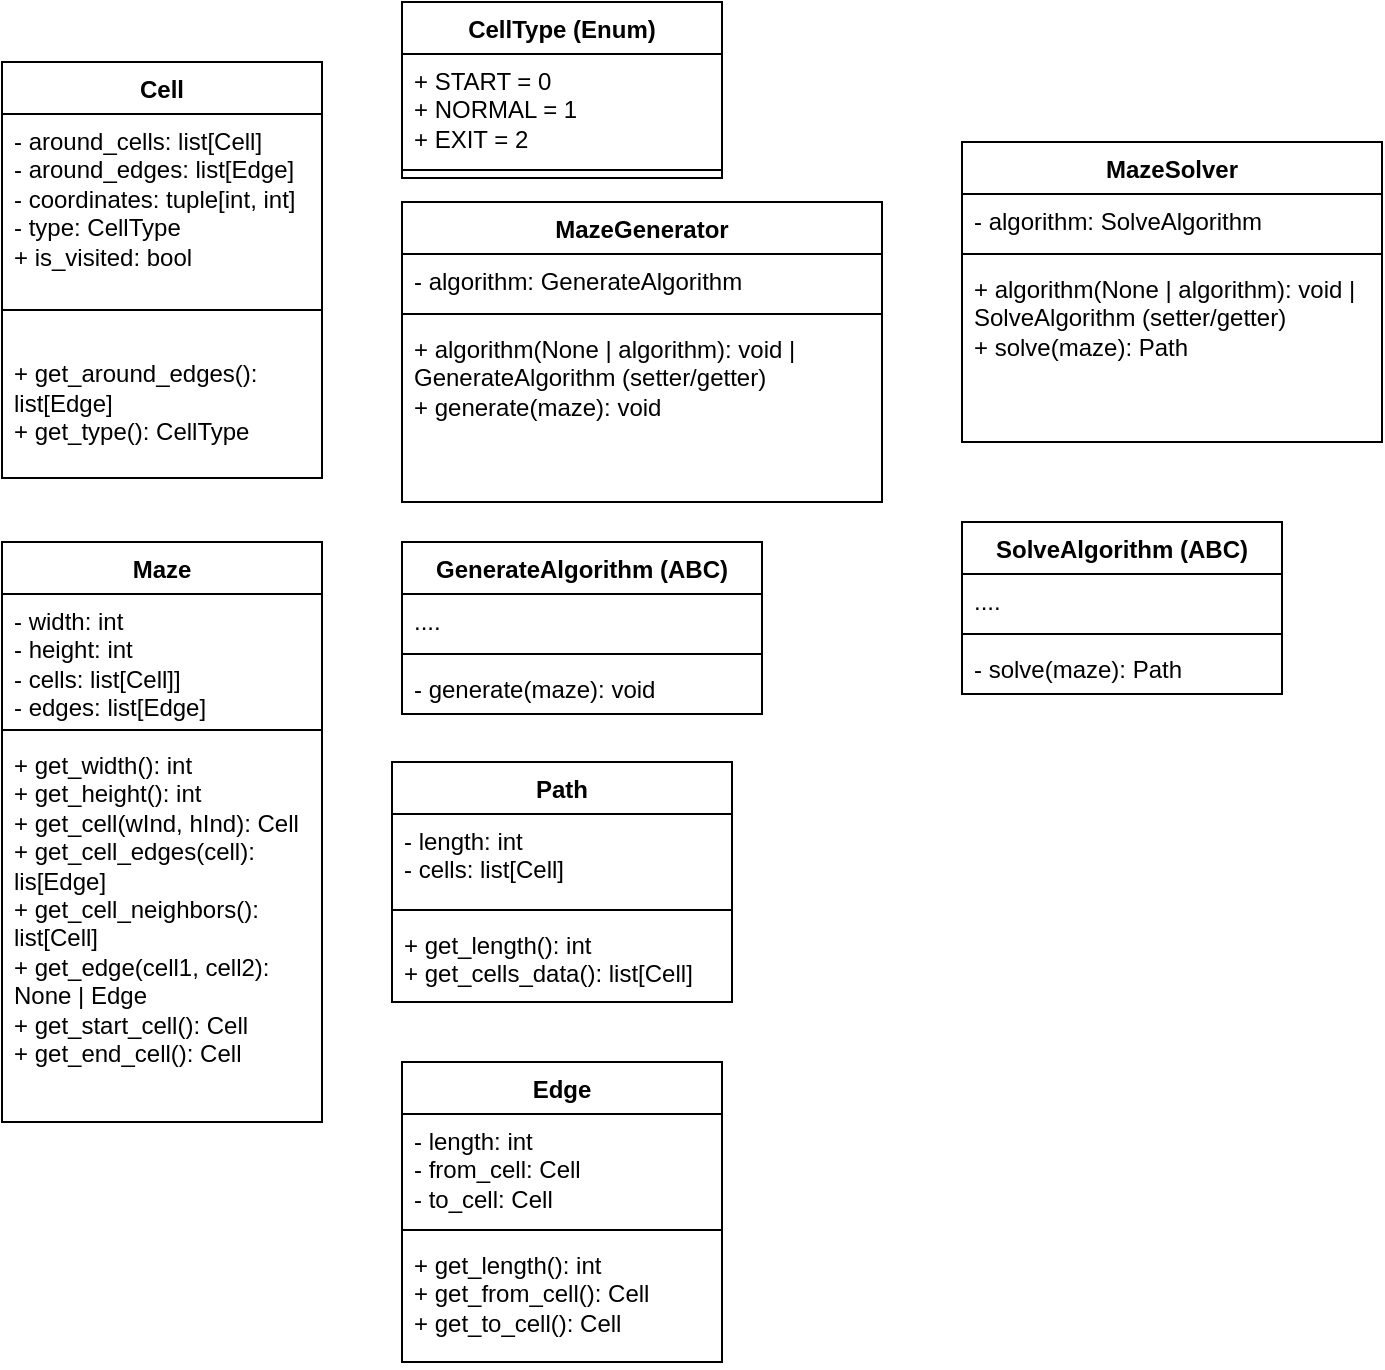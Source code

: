 <mxfile version="28.2.5">
  <diagram name="Страница — 1" id="lxICwSDdIzxTuKWXBi0t">
    <mxGraphModel dx="1343" dy="681" grid="1" gridSize="10" guides="1" tooltips="1" connect="1" arrows="1" fold="1" page="1" pageScale="1" pageWidth="827" pageHeight="1169" math="0" shadow="0">
      <root>
        <mxCell id="0" />
        <mxCell id="1" parent="0" />
        <mxCell id="UNAEBDT1DvHpWt_HRKEn-5" value="Maze" style="swimlane;fontStyle=1;align=center;verticalAlign=top;childLayout=stackLayout;horizontal=1;startSize=26;horizontalStack=0;resizeParent=1;resizeParentMax=0;resizeLast=0;collapsible=1;marginBottom=0;whiteSpace=wrap;html=1;" parent="1" vertex="1">
          <mxGeometry x="40" y="280" width="160" height="290" as="geometry" />
        </mxCell>
        <mxCell id="UNAEBDT1DvHpWt_HRKEn-6" value="&lt;div&gt;- width: int&lt;/div&gt;&lt;div&gt;- height: int&lt;/div&gt;&lt;div&gt;- cells: list[Cell]]&lt;/div&gt;&lt;div&gt;- edges: list[Edge]&lt;/div&gt;" style="text;strokeColor=none;fillColor=none;align=left;verticalAlign=top;spacingLeft=4;spacingRight=4;overflow=hidden;rotatable=0;points=[[0,0.5],[1,0.5]];portConstraint=eastwest;whiteSpace=wrap;html=1;" parent="UNAEBDT1DvHpWt_HRKEn-5" vertex="1">
          <mxGeometry y="26" width="160" height="64" as="geometry" />
        </mxCell>
        <mxCell id="UNAEBDT1DvHpWt_HRKEn-7" value="" style="line;strokeWidth=1;fillColor=none;align=left;verticalAlign=middle;spacingTop=-1;spacingLeft=3;spacingRight=3;rotatable=0;labelPosition=right;points=[];portConstraint=eastwest;strokeColor=inherit;" parent="UNAEBDT1DvHpWt_HRKEn-5" vertex="1">
          <mxGeometry y="90" width="160" height="8" as="geometry" />
        </mxCell>
        <mxCell id="UNAEBDT1DvHpWt_HRKEn-8" value="&lt;div&gt;+ get_width(): int&lt;/div&gt;&lt;div&gt;+ get_height(): int&lt;/div&gt;&lt;div&gt;+ get_cell(wInd, hInd): Cell&lt;/div&gt;&lt;div&gt;+ get_cell_edges(cell): lis[Edge]&lt;/div&gt;&lt;div&gt;+ get_cell_neighbors(): list[Cell]&lt;/div&gt;&lt;div&gt;+ get_edge(cell1, cell2): None | Edge&lt;/div&gt;&lt;div&gt;+ get_start_cell(): Cell&lt;/div&gt;&lt;div&gt;+ get_end_cell(): Cell&lt;/div&gt;&lt;div&gt;&lt;br&gt;&lt;/div&gt;" style="text;strokeColor=none;fillColor=none;align=left;verticalAlign=top;spacingLeft=4;spacingRight=4;overflow=hidden;rotatable=0;points=[[0,0.5],[1,0.5]];portConstraint=eastwest;whiteSpace=wrap;html=1;" parent="UNAEBDT1DvHpWt_HRKEn-5" vertex="1">
          <mxGeometry y="98" width="160" height="192" as="geometry" />
        </mxCell>
        <mxCell id="UNAEBDT1DvHpWt_HRKEn-9" value="MazeGenerator" style="swimlane;fontStyle=1;align=center;verticalAlign=top;childLayout=stackLayout;horizontal=1;startSize=26;horizontalStack=0;resizeParent=1;resizeParentMax=0;resizeLast=0;collapsible=1;marginBottom=0;whiteSpace=wrap;html=1;" parent="1" vertex="1">
          <mxGeometry x="240" y="110" width="240" height="150" as="geometry" />
        </mxCell>
        <mxCell id="UNAEBDT1DvHpWt_HRKEn-10" value="- algorithm: GenerateAlgorithm" style="text;strokeColor=none;fillColor=none;align=left;verticalAlign=top;spacingLeft=4;spacingRight=4;overflow=hidden;rotatable=0;points=[[0,0.5],[1,0.5]];portConstraint=eastwest;whiteSpace=wrap;html=1;" parent="UNAEBDT1DvHpWt_HRKEn-9" vertex="1">
          <mxGeometry y="26" width="240" height="26" as="geometry" />
        </mxCell>
        <mxCell id="UNAEBDT1DvHpWt_HRKEn-11" value="" style="line;strokeWidth=1;fillColor=none;align=left;verticalAlign=middle;spacingTop=-1;spacingLeft=3;spacingRight=3;rotatable=0;labelPosition=right;points=[];portConstraint=eastwest;strokeColor=inherit;" parent="UNAEBDT1DvHpWt_HRKEn-9" vertex="1">
          <mxGeometry y="52" width="240" height="8" as="geometry" />
        </mxCell>
        <mxCell id="UNAEBDT1DvHpWt_HRKEn-12" value="&lt;div&gt;+ algorithm(None | algorithm): void | GenerateAlgorithm (setter/getter)&lt;/div&gt;&lt;div&gt;+ generate(maze): void&lt;/div&gt;&lt;div&gt;&lt;br&gt;&lt;/div&gt;" style="text;strokeColor=none;fillColor=none;align=left;verticalAlign=top;spacingLeft=4;spacingRight=4;overflow=hidden;rotatable=0;points=[[0,0.5],[1,0.5]];portConstraint=eastwest;whiteSpace=wrap;html=1;" parent="UNAEBDT1DvHpWt_HRKEn-9" vertex="1">
          <mxGeometry y="60" width="240" height="90" as="geometry" />
        </mxCell>
        <mxCell id="UNAEBDT1DvHpWt_HRKEn-17" value="Cell" style="swimlane;fontStyle=1;align=center;verticalAlign=top;childLayout=stackLayout;horizontal=1;startSize=26;horizontalStack=0;resizeParent=1;resizeParentMax=0;resizeLast=0;collapsible=1;marginBottom=0;whiteSpace=wrap;html=1;" parent="1" vertex="1">
          <mxGeometry x="40" y="40" width="160" height="208" as="geometry" />
        </mxCell>
        <mxCell id="UNAEBDT1DvHpWt_HRKEn-18" value="&lt;div&gt;- around_cells: list[Cell]&lt;/div&gt;&lt;div&gt;- around_edges: list[Edge]&lt;/div&gt;&lt;div&gt;- coordinates: tuple[int, int]&lt;/div&gt;- type: CellType&lt;div&gt;+ is_visited: bool&lt;/div&gt;" style="text;strokeColor=none;fillColor=none;align=left;verticalAlign=top;spacingLeft=4;spacingRight=4;overflow=hidden;rotatable=0;points=[[0,0.5],[1,0.5]];portConstraint=eastwest;whiteSpace=wrap;html=1;" parent="UNAEBDT1DvHpWt_HRKEn-17" vertex="1">
          <mxGeometry y="26" width="160" height="94" as="geometry" />
        </mxCell>
        <mxCell id="UNAEBDT1DvHpWt_HRKEn-19" value="" style="line;strokeWidth=1;fillColor=none;align=left;verticalAlign=middle;spacingTop=-1;spacingLeft=3;spacingRight=3;rotatable=0;labelPosition=right;points=[];portConstraint=eastwest;strokeColor=inherit;" parent="UNAEBDT1DvHpWt_HRKEn-17" vertex="1">
          <mxGeometry y="120" width="160" height="8" as="geometry" />
        </mxCell>
        <mxCell id="UNAEBDT1DvHpWt_HRKEn-20" value="&lt;div&gt;&lt;br&gt;&lt;/div&gt;&lt;div&gt;+ get_around_edges(): list[Edge]&lt;/div&gt;&lt;div&gt;+ get_type(): CellType&lt;/div&gt;" style="text;strokeColor=none;fillColor=none;align=left;verticalAlign=top;spacingLeft=4;spacingRight=4;overflow=hidden;rotatable=0;points=[[0,0.5],[1,0.5]];portConstraint=eastwest;whiteSpace=wrap;html=1;" parent="UNAEBDT1DvHpWt_HRKEn-17" vertex="1">
          <mxGeometry y="128" width="160" height="80" as="geometry" />
        </mxCell>
        <mxCell id="UNAEBDT1DvHpWt_HRKEn-21" value="GenerateAlgorithm (ABC)" style="swimlane;fontStyle=1;align=center;verticalAlign=top;childLayout=stackLayout;horizontal=1;startSize=26;horizontalStack=0;resizeParent=1;resizeParentMax=0;resizeLast=0;collapsible=1;marginBottom=0;whiteSpace=wrap;html=1;" parent="1" vertex="1">
          <mxGeometry x="240" y="280" width="180" height="86" as="geometry" />
        </mxCell>
        <mxCell id="UNAEBDT1DvHpWt_HRKEn-22" value="...." style="text;strokeColor=none;fillColor=none;align=left;verticalAlign=top;spacingLeft=4;spacingRight=4;overflow=hidden;rotatable=0;points=[[0,0.5],[1,0.5]];portConstraint=eastwest;whiteSpace=wrap;html=1;" parent="UNAEBDT1DvHpWt_HRKEn-21" vertex="1">
          <mxGeometry y="26" width="180" height="26" as="geometry" />
        </mxCell>
        <mxCell id="UNAEBDT1DvHpWt_HRKEn-23" value="" style="line;strokeWidth=1;fillColor=none;align=left;verticalAlign=middle;spacingTop=-1;spacingLeft=3;spacingRight=3;rotatable=0;labelPosition=right;points=[];portConstraint=eastwest;strokeColor=inherit;" parent="UNAEBDT1DvHpWt_HRKEn-21" vertex="1">
          <mxGeometry y="52" width="180" height="8" as="geometry" />
        </mxCell>
        <mxCell id="UNAEBDT1DvHpWt_HRKEn-24" value="- generate(maze): void" style="text;strokeColor=none;fillColor=none;align=left;verticalAlign=top;spacingLeft=4;spacingRight=4;overflow=hidden;rotatable=0;points=[[0,0.5],[1,0.5]];portConstraint=eastwest;whiteSpace=wrap;html=1;" parent="UNAEBDT1DvHpWt_HRKEn-21" vertex="1">
          <mxGeometry y="60" width="180" height="26" as="geometry" />
        </mxCell>
        <mxCell id="PgJjeacBI8URMSUJ63D8-1" value="SolveAlgorithm (ABC)" style="swimlane;fontStyle=1;align=center;verticalAlign=top;childLayout=stackLayout;horizontal=1;startSize=26;horizontalStack=0;resizeParent=1;resizeParentMax=0;resizeLast=0;collapsible=1;marginBottom=0;whiteSpace=wrap;html=1;" parent="1" vertex="1">
          <mxGeometry x="520" y="270" width="160" height="86" as="geometry" />
        </mxCell>
        <mxCell id="PgJjeacBI8URMSUJ63D8-2" value="...." style="text;strokeColor=none;fillColor=none;align=left;verticalAlign=top;spacingLeft=4;spacingRight=4;overflow=hidden;rotatable=0;points=[[0,0.5],[1,0.5]];portConstraint=eastwest;whiteSpace=wrap;html=1;" parent="PgJjeacBI8URMSUJ63D8-1" vertex="1">
          <mxGeometry y="26" width="160" height="26" as="geometry" />
        </mxCell>
        <mxCell id="PgJjeacBI8URMSUJ63D8-3" value="" style="line;strokeWidth=1;fillColor=none;align=left;verticalAlign=middle;spacingTop=-1;spacingLeft=3;spacingRight=3;rotatable=0;labelPosition=right;points=[];portConstraint=eastwest;strokeColor=inherit;" parent="PgJjeacBI8URMSUJ63D8-1" vertex="1">
          <mxGeometry y="52" width="160" height="8" as="geometry" />
        </mxCell>
        <mxCell id="PgJjeacBI8URMSUJ63D8-4" value="- solve(maze): Path" style="text;strokeColor=none;fillColor=none;align=left;verticalAlign=top;spacingLeft=4;spacingRight=4;overflow=hidden;rotatable=0;points=[[0,0.5],[1,0.5]];portConstraint=eastwest;whiteSpace=wrap;html=1;" parent="PgJjeacBI8URMSUJ63D8-1" vertex="1">
          <mxGeometry y="60" width="160" height="26" as="geometry" />
        </mxCell>
        <mxCell id="PgJjeacBI8URMSUJ63D8-6" value="MazeSolver" style="swimlane;fontStyle=1;align=center;verticalAlign=top;childLayout=stackLayout;horizontal=1;startSize=26;horizontalStack=0;resizeParent=1;resizeParentMax=0;resizeLast=0;collapsible=1;marginBottom=0;whiteSpace=wrap;html=1;" parent="1" vertex="1">
          <mxGeometry x="520" y="80" width="210" height="150" as="geometry" />
        </mxCell>
        <mxCell id="PgJjeacBI8URMSUJ63D8-7" value="- algorithm: SolveAlgorithm" style="text;strokeColor=none;fillColor=none;align=left;verticalAlign=top;spacingLeft=4;spacingRight=4;overflow=hidden;rotatable=0;points=[[0,0.5],[1,0.5]];portConstraint=eastwest;whiteSpace=wrap;html=1;" parent="PgJjeacBI8URMSUJ63D8-6" vertex="1">
          <mxGeometry y="26" width="210" height="26" as="geometry" />
        </mxCell>
        <mxCell id="PgJjeacBI8URMSUJ63D8-8" value="" style="line;strokeWidth=1;fillColor=none;align=left;verticalAlign=middle;spacingTop=-1;spacingLeft=3;spacingRight=3;rotatable=0;labelPosition=right;points=[];portConstraint=eastwest;strokeColor=inherit;" parent="PgJjeacBI8URMSUJ63D8-6" vertex="1">
          <mxGeometry y="52" width="210" height="8" as="geometry" />
        </mxCell>
        <mxCell id="PgJjeacBI8URMSUJ63D8-9" value="&lt;div&gt;+ algorithm(None | algorithm): void | SolveAlgorithm (setter/getter)&lt;/div&gt;&lt;div&gt;+ solve(maze): Path&lt;/div&gt;&lt;div&gt;&lt;br&gt;&lt;/div&gt;" style="text;strokeColor=none;fillColor=none;align=left;verticalAlign=top;spacingLeft=4;spacingRight=4;overflow=hidden;rotatable=0;points=[[0,0.5],[1,0.5]];portConstraint=eastwest;whiteSpace=wrap;html=1;" parent="PgJjeacBI8URMSUJ63D8-6" vertex="1">
          <mxGeometry y="60" width="210" height="90" as="geometry" />
        </mxCell>
        <mxCell id="1aifUjC9Emc1m-WfbcrD-1" value="Edge" style="swimlane;fontStyle=1;align=center;verticalAlign=top;childLayout=stackLayout;horizontal=1;startSize=26;horizontalStack=0;resizeParent=1;resizeParentMax=0;resizeLast=0;collapsible=1;marginBottom=0;whiteSpace=wrap;html=1;" vertex="1" parent="1">
          <mxGeometry x="240" y="540" width="160" height="150" as="geometry" />
        </mxCell>
        <mxCell id="1aifUjC9Emc1m-WfbcrD-2" value="&lt;div&gt;- length: int&lt;/div&gt;&lt;div&gt;- from_cell: Cell&lt;/div&gt;&lt;div&gt;- to_cell: Cell&lt;/div&gt;" style="text;strokeColor=none;fillColor=none;align=left;verticalAlign=top;spacingLeft=4;spacingRight=4;overflow=hidden;rotatable=0;points=[[0,0.5],[1,0.5]];portConstraint=eastwest;whiteSpace=wrap;html=1;" vertex="1" parent="1aifUjC9Emc1m-WfbcrD-1">
          <mxGeometry y="26" width="160" height="54" as="geometry" />
        </mxCell>
        <mxCell id="1aifUjC9Emc1m-WfbcrD-3" value="" style="line;strokeWidth=1;fillColor=none;align=left;verticalAlign=middle;spacingTop=-1;spacingLeft=3;spacingRight=3;rotatable=0;labelPosition=right;points=[];portConstraint=eastwest;strokeColor=inherit;" vertex="1" parent="1aifUjC9Emc1m-WfbcrD-1">
          <mxGeometry y="80" width="160" height="8" as="geometry" />
        </mxCell>
        <mxCell id="1aifUjC9Emc1m-WfbcrD-4" value="&lt;div&gt;+ get_length(): int&lt;/div&gt;&lt;div&gt;+ get_from_cell(): Cell&lt;/div&gt;&lt;div&gt;+ get_to_cell(): Cell&lt;/div&gt;" style="text;strokeColor=none;fillColor=none;align=left;verticalAlign=top;spacingLeft=4;spacingRight=4;overflow=hidden;rotatable=0;points=[[0,0.5],[1,0.5]];portConstraint=eastwest;whiteSpace=wrap;html=1;" vertex="1" parent="1aifUjC9Emc1m-WfbcrD-1">
          <mxGeometry y="88" width="160" height="62" as="geometry" />
        </mxCell>
        <mxCell id="1aifUjC9Emc1m-WfbcrD-5" value="Path" style="swimlane;fontStyle=1;align=center;verticalAlign=top;childLayout=stackLayout;horizontal=1;startSize=26;horizontalStack=0;resizeParent=1;resizeParentMax=0;resizeLast=0;collapsible=1;marginBottom=0;whiteSpace=wrap;html=1;" vertex="1" parent="1">
          <mxGeometry x="235" y="390" width="170" height="120" as="geometry" />
        </mxCell>
        <mxCell id="1aifUjC9Emc1m-WfbcrD-6" value="&lt;div&gt;- length: int&lt;/div&gt;&lt;div&gt;- cells: list[Cell]&lt;/div&gt;" style="text;strokeColor=none;fillColor=none;align=left;verticalAlign=top;spacingLeft=4;spacingRight=4;overflow=hidden;rotatable=0;points=[[0,0.5],[1,0.5]];portConstraint=eastwest;whiteSpace=wrap;html=1;" vertex="1" parent="1aifUjC9Emc1m-WfbcrD-5">
          <mxGeometry y="26" width="170" height="44" as="geometry" />
        </mxCell>
        <mxCell id="1aifUjC9Emc1m-WfbcrD-7" value="" style="line;strokeWidth=1;fillColor=none;align=left;verticalAlign=middle;spacingTop=-1;spacingLeft=3;spacingRight=3;rotatable=0;labelPosition=right;points=[];portConstraint=eastwest;strokeColor=inherit;" vertex="1" parent="1aifUjC9Emc1m-WfbcrD-5">
          <mxGeometry y="70" width="170" height="8" as="geometry" />
        </mxCell>
        <mxCell id="1aifUjC9Emc1m-WfbcrD-8" value="&lt;div&gt;+ get_length(): int&lt;/div&gt;&lt;div&gt;+ get_cells_data(): list[Cell]&lt;/div&gt;" style="text;strokeColor=none;fillColor=none;align=left;verticalAlign=top;spacingLeft=4;spacingRight=4;overflow=hidden;rotatable=0;points=[[0,0.5],[1,0.5]];portConstraint=eastwest;whiteSpace=wrap;html=1;" vertex="1" parent="1aifUjC9Emc1m-WfbcrD-5">
          <mxGeometry y="78" width="170" height="42" as="geometry" />
        </mxCell>
        <mxCell id="1aifUjC9Emc1m-WfbcrD-9" value="CellType (Enum)" style="swimlane;fontStyle=1;align=center;verticalAlign=top;childLayout=stackLayout;horizontal=1;startSize=26;horizontalStack=0;resizeParent=1;resizeParentMax=0;resizeLast=0;collapsible=1;marginBottom=0;whiteSpace=wrap;html=1;" vertex="1" parent="1">
          <mxGeometry x="240" y="10" width="160" height="88" as="geometry" />
        </mxCell>
        <mxCell id="1aifUjC9Emc1m-WfbcrD-10" value="&lt;div&gt;+ START = 0&lt;/div&gt;&lt;div&gt;+ NORMAL = 1&lt;/div&gt;&lt;div&gt;+ EXIT = 2&lt;/div&gt;" style="text;strokeColor=none;fillColor=none;align=left;verticalAlign=top;spacingLeft=4;spacingRight=4;overflow=hidden;rotatable=0;points=[[0,0.5],[1,0.5]];portConstraint=eastwest;whiteSpace=wrap;html=1;" vertex="1" parent="1aifUjC9Emc1m-WfbcrD-9">
          <mxGeometry y="26" width="160" height="54" as="geometry" />
        </mxCell>
        <mxCell id="1aifUjC9Emc1m-WfbcrD-11" value="" style="line;strokeWidth=1;fillColor=none;align=left;verticalAlign=middle;spacingTop=-1;spacingLeft=3;spacingRight=3;rotatable=0;labelPosition=right;points=[];portConstraint=eastwest;strokeColor=inherit;" vertex="1" parent="1aifUjC9Emc1m-WfbcrD-9">
          <mxGeometry y="80" width="160" height="8" as="geometry" />
        </mxCell>
      </root>
    </mxGraphModel>
  </diagram>
</mxfile>
